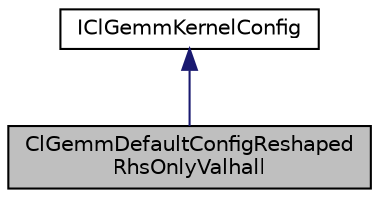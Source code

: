 digraph "ClGemmDefaultConfigReshapedRhsOnlyValhall"
{
 // LATEX_PDF_SIZE
  edge [fontname="Helvetica",fontsize="10",labelfontname="Helvetica",labelfontsize="10"];
  node [fontname="Helvetica",fontsize="10",shape=record];
  Node1 [label="ClGemmDefaultConfigReshaped\lRhsOnlyValhall",height=0.2,width=0.4,color="black", fillcolor="grey75", style="filled", fontcolor="black",tooltip="Valhall based OpenCL GEMMReshapedOnlyRHS configuration."];
  Node2 -> Node1 [dir="back",color="midnightblue",fontsize="10",style="solid",fontname="Helvetica"];
  Node2 [label="IClGemmKernelConfig",height=0.2,width=0.4,color="black", fillcolor="white", style="filled",URL="$classarm__compute_1_1opencl_1_1kernels_1_1gemm_1_1_i_cl_gemm_kernel_config.xhtml",tooltip="Basic interface for the GEMM kernel configuration."];
}
